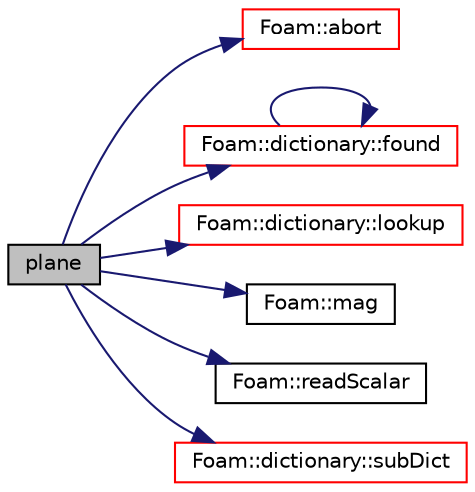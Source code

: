 digraph "plane"
{
  bgcolor="transparent";
  edge [fontname="Helvetica",fontsize="10",labelfontname="Helvetica",labelfontsize="10"];
  node [fontname="Helvetica",fontsize="10",shape=record];
  rankdir="LR";
  Node150 [label="plane",height=0.2,width=0.4,color="black", fillcolor="grey75", style="filled", fontcolor="black"];
  Node150 -> Node151 [color="midnightblue",fontsize="10",style="solid",fontname="Helvetica"];
  Node151 [label="Foam::abort",height=0.2,width=0.4,color="red",URL="$a21851.html#a447107a607d03e417307c203fa5fb44b"];
  Node150 -> Node196 [color="midnightblue",fontsize="10",style="solid",fontname="Helvetica"];
  Node196 [label="Foam::dictionary::found",height=0.2,width=0.4,color="red",URL="$a27129.html#adcd3d5d43253006ef145e56b43025d28",tooltip="Search dictionary for given keyword. "];
  Node196 -> Node196 [color="midnightblue",fontsize="10",style="solid",fontname="Helvetica"];
  Node150 -> Node198 [color="midnightblue",fontsize="10",style="solid",fontname="Helvetica"];
  Node198 [label="Foam::dictionary::lookup",height=0.2,width=0.4,color="red",URL="$a27129.html#a6a0727fa523e48977e27348663def509",tooltip="Find and return an entry data stream. "];
  Node150 -> Node263 [color="midnightblue",fontsize="10",style="solid",fontname="Helvetica"];
  Node263 [label="Foam::mag",height=0.2,width=0.4,color="black",URL="$a21851.html#a929da2a3fdcf3dacbbe0487d3a330dae"];
  Node150 -> Node397 [color="midnightblue",fontsize="10",style="solid",fontname="Helvetica"];
  Node397 [label="Foam::readScalar",height=0.2,width=0.4,color="black",URL="$a21851.html#a828d57f6d9b9806c086a3f840a147115",tooltip="Read whole of buf as a scalar. Return true if succesful. "];
  Node150 -> Node377 [color="midnightblue",fontsize="10",style="solid",fontname="Helvetica"];
  Node377 [label="Foam::dictionary::subDict",height=0.2,width=0.4,color="red",URL="$a27129.html#aaa26b5f2da6aff5a6a59af5407f1bf59",tooltip="Find and return a sub-dictionary. "];
}
